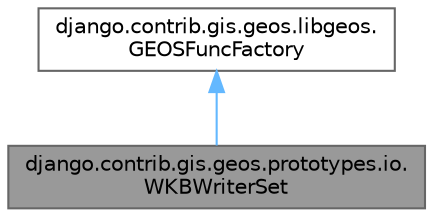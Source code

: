 digraph "django.contrib.gis.geos.prototypes.io.WKBWriterSet"
{
 // LATEX_PDF_SIZE
  bgcolor="transparent";
  edge [fontname=Helvetica,fontsize=10,labelfontname=Helvetica,labelfontsize=10];
  node [fontname=Helvetica,fontsize=10,shape=box,height=0.2,width=0.4];
  Node1 [id="Node000001",label="django.contrib.gis.geos.prototypes.io.\lWKBWriterSet",height=0.2,width=0.4,color="gray40", fillcolor="grey60", style="filled", fontcolor="black",tooltip=" "];
  Node2 -> Node1 [id="edge2_Node000001_Node000002",dir="back",color="steelblue1",style="solid",tooltip=" "];
  Node2 [id="Node000002",label="django.contrib.gis.geos.libgeos.\lGEOSFuncFactory",height=0.2,width=0.4,color="gray40", fillcolor="white", style="filled",URL="$classdjango_1_1contrib_1_1gis_1_1geos_1_1libgeos_1_1GEOSFuncFactory.html",tooltip=" "];
}
